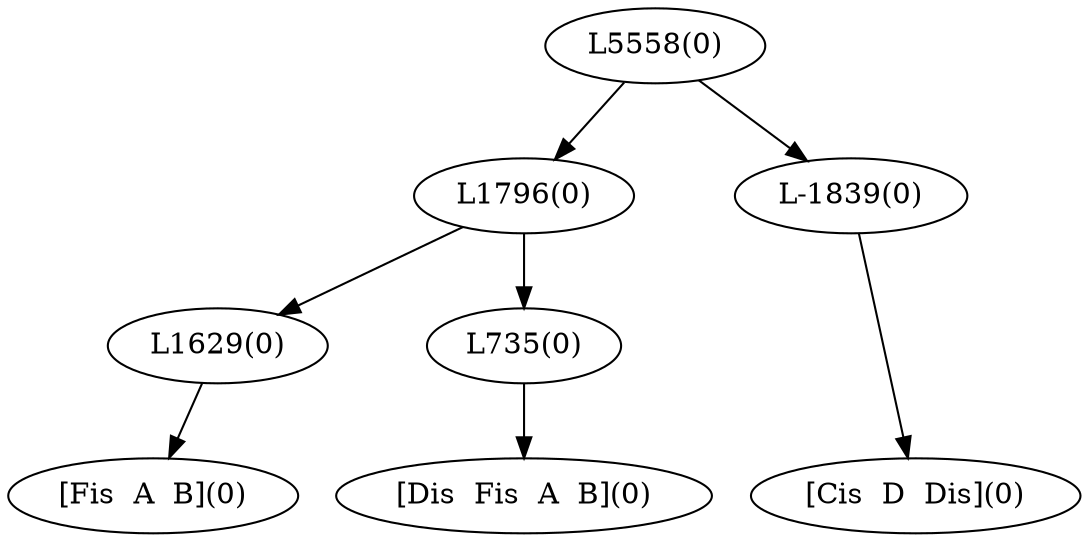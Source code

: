 digraph sample{
"L1629(0)"->"[Fis  A  B](0)"
"L735(0)"->"[Dis  Fis  A  B](0)"
"L1796(0)"->"L1629(0)"
"L1796(0)"->"L735(0)"
"L-1839(0)"->"[Cis  D  Dis](0)"
"L5558(0)"->"L1796(0)"
"L5558(0)"->"L-1839(0)"
{rank = min; "L5558(0)"}
{rank = same; "L1796(0)"; "L-1839(0)";}
{rank = same; "L1629(0)"; "L735(0)";}
{rank = max; "[Cis  D  Dis](0)"; "[Dis  Fis  A  B](0)"; "[Fis  A  B](0)";}
}